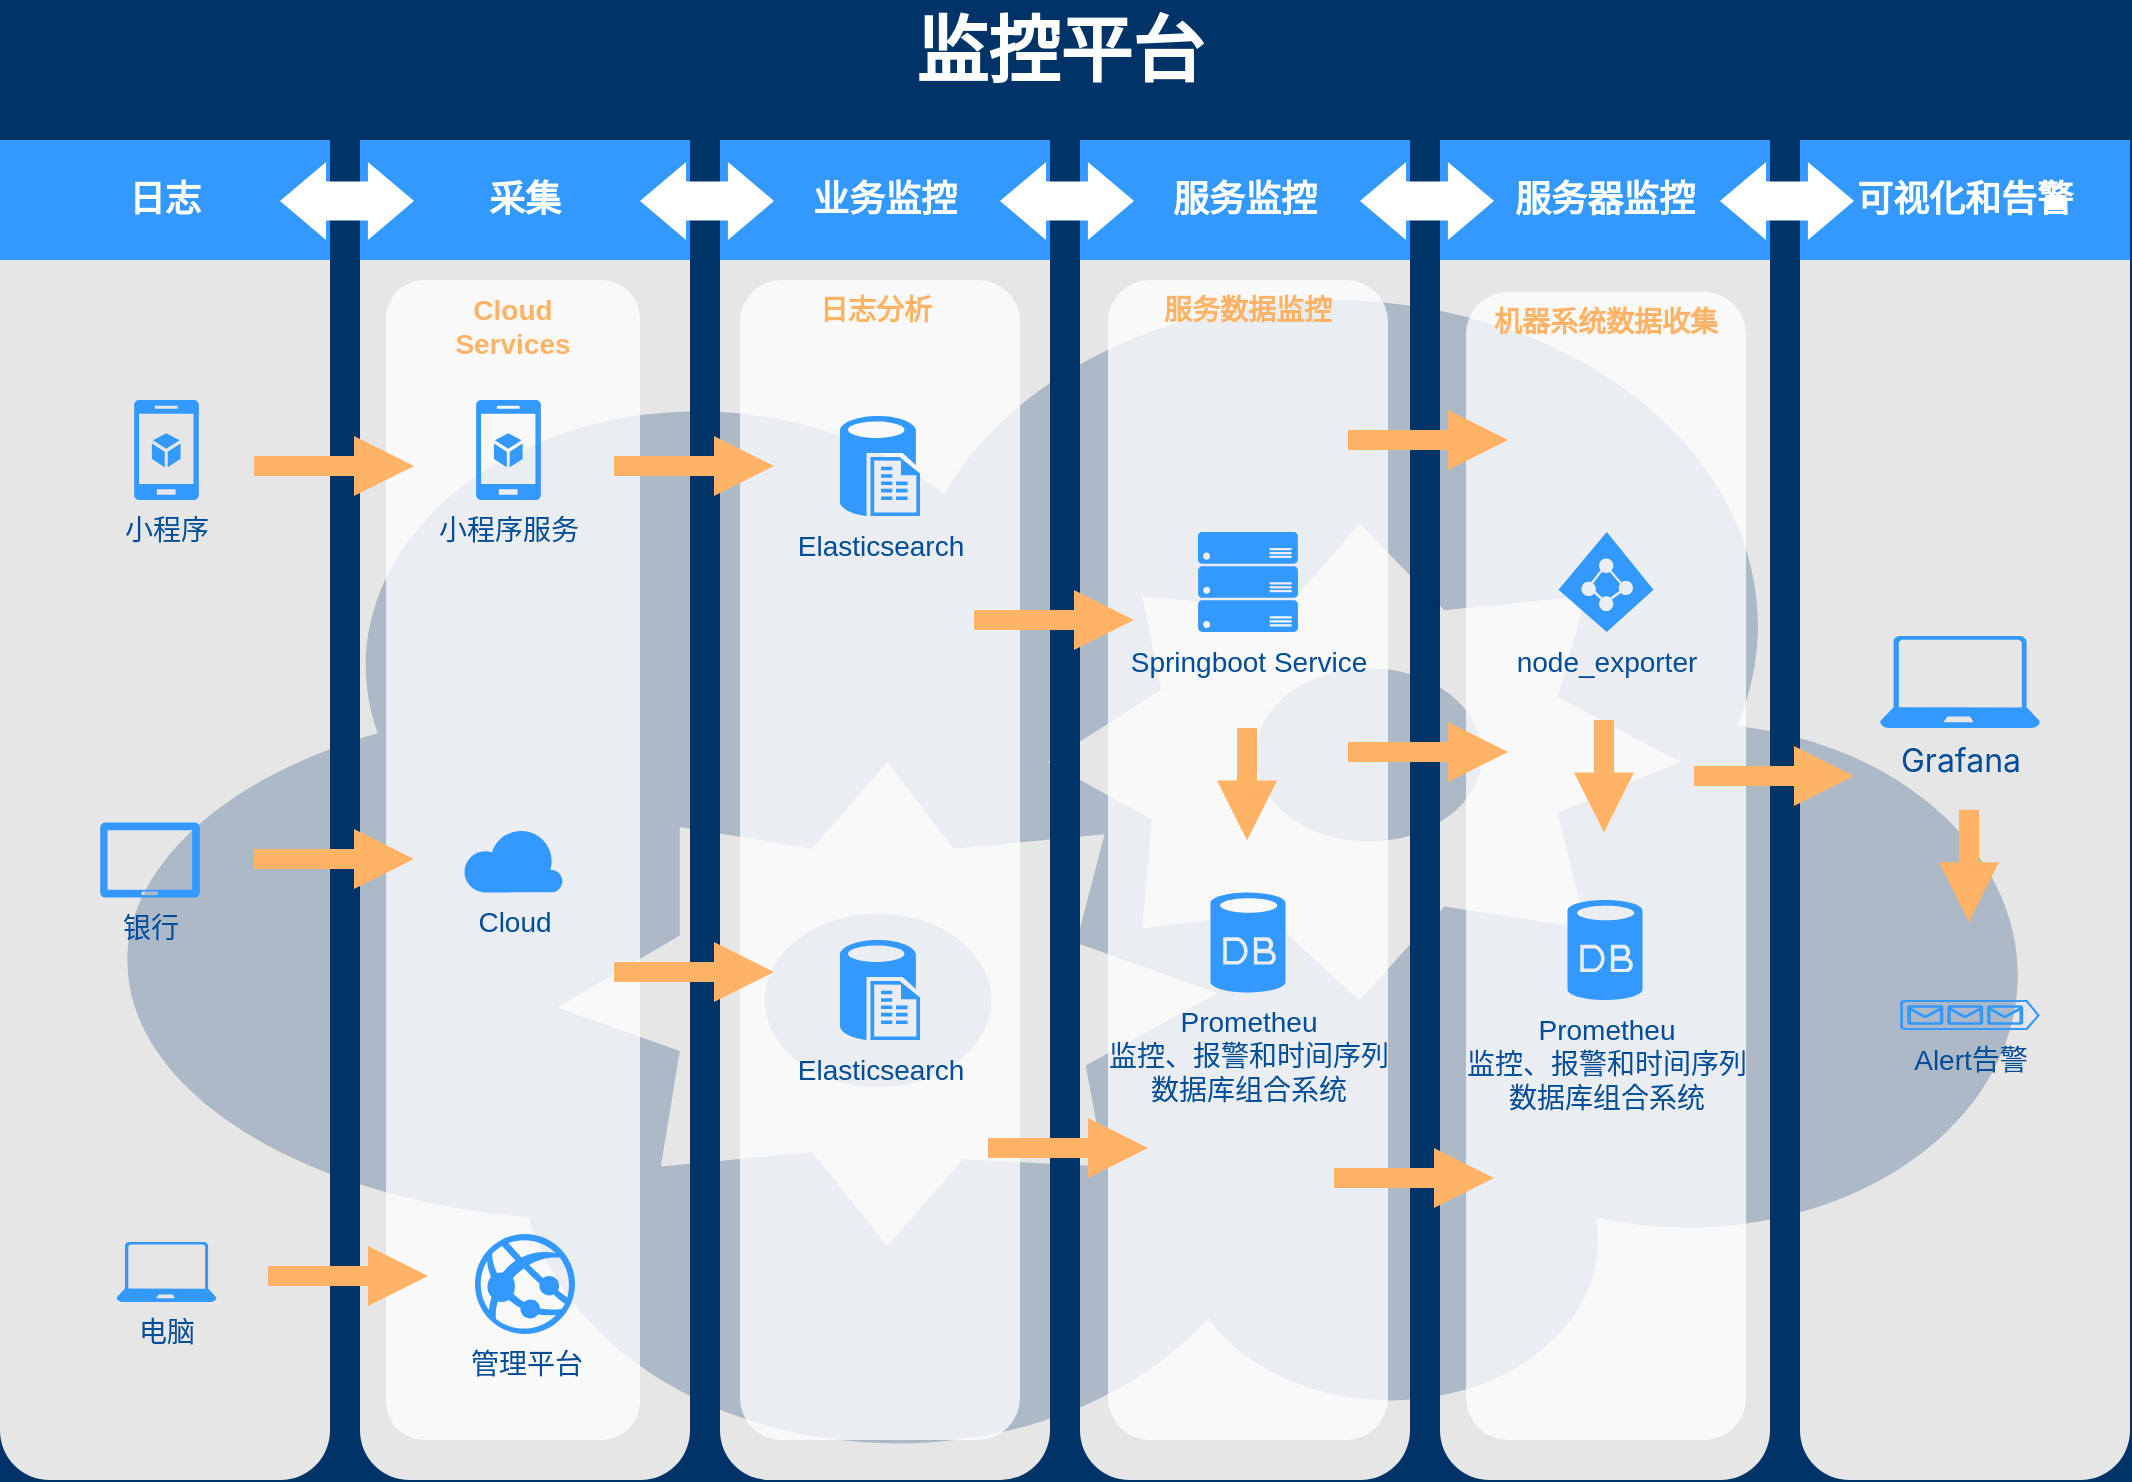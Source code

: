 <mxfile version="18.0.6" type="github">
  <diagram id="6a731a19-8d31-9384-78a2-239565b7b9f0" name="Page-1">
    <mxGraphModel dx="1662" dy="762" grid="1" gridSize="10" guides="1" tooltips="1" connect="1" arrows="1" fold="1" page="1" pageScale="1" pageWidth="1169" pageHeight="827" background="#003469" math="0" shadow="0">
      <root>
        <mxCell id="0" />
        <mxCell id="1" parent="0" />
        <mxCell id="2019" value="" style="rounded=1;whiteSpace=wrap;html=1;dashed=1;strokeColor=none;strokeWidth=2;fillColor=#E6E6E6;fontFamily=Verdana;fontSize=12;fontColor=#00BEF2" parent="1" vertex="1">
          <mxGeometry x="40" y="120" width="165" height="670" as="geometry" />
        </mxCell>
        <mxCell id="2021" value="" style="rounded=1;whiteSpace=wrap;html=1;dashed=1;strokeColor=none;strokeWidth=2;fillColor=#E6E6E6;fontFamily=Verdana;fontSize=12;fontColor=#00BEF2" parent="1" vertex="1">
          <mxGeometry x="400" y="120" width="165" height="670" as="geometry" />
        </mxCell>
        <mxCell id="2020" value="" style="rounded=1;whiteSpace=wrap;html=1;dashed=1;strokeColor=none;strokeWidth=2;fillColor=#E6E6E6;fontFamily=Verdana;fontSize=12;fontColor=#00BEF2" parent="1" vertex="1">
          <mxGeometry x="220" y="120" width="165" height="670" as="geometry" />
        </mxCell>
        <mxCell id="2022" value="" style="rounded=1;whiteSpace=wrap;html=1;dashed=1;strokeColor=none;strokeWidth=2;fillColor=#E6E6E6;fontFamily=Verdana;fontSize=12;fontColor=#00BEF2" parent="1" vertex="1">
          <mxGeometry x="580" y="120" width="165" height="670" as="geometry" />
        </mxCell>
        <mxCell id="2023" value="" style="rounded=1;whiteSpace=wrap;html=1;dashed=1;strokeColor=none;strokeWidth=2;fillColor=#E6E6E6;fontFamily=Verdana;fontSize=12;fontColor=#00BEF2" parent="1" vertex="1">
          <mxGeometry x="760" y="120" width="165" height="670" as="geometry" />
        </mxCell>
        <mxCell id="2024" value="" style="rounded=1;whiteSpace=wrap;html=1;dashed=1;strokeColor=none;strokeWidth=2;fillColor=#E6E6E6;fontFamily=Verdana;fontSize=12;fontColor=#00BEF2" parent="1" vertex="1">
          <mxGeometry x="940" y="120" width="165" height="670" as="geometry" />
        </mxCell>
        <mxCell id="2025" value="日志" style="whiteSpace=wrap;html=1;dashed=1;strokeColor=none;strokeWidth=2;fillColor=#3399FF;fontFamily=Helvetica;fontSize=18;fontColor=#FFFFFF;fontStyle=1" parent="1" vertex="1">
          <mxGeometry x="40" y="120" width="165" height="60" as="geometry" />
        </mxCell>
        <mxCell id="2026" value="采集" style="whiteSpace=wrap;html=1;dashed=1;strokeColor=none;strokeWidth=2;fillColor=#3399FF;fontFamily=Helvetica;fontSize=18;fontColor=#FFFFFF;fontStyle=1" parent="1" vertex="1">
          <mxGeometry x="220" y="120" width="165" height="60" as="geometry" />
        </mxCell>
        <mxCell id="2027" value="业务监控" style="whiteSpace=wrap;html=1;dashed=1;strokeColor=none;strokeWidth=2;fillColor=#3399FF;fontFamily=Helvetica;fontSize=18;fontColor=#FFFFFF;fontStyle=1" parent="1" vertex="1">
          <mxGeometry x="400" y="120" width="165" height="60" as="geometry" />
        </mxCell>
        <mxCell id="2028" value="服务监控" style="whiteSpace=wrap;html=1;dashed=1;strokeColor=none;strokeWidth=2;fillColor=#3399FF;fontFamily=Helvetica;fontSize=18;fontColor=#FFFFFF;fontStyle=1" parent="1" vertex="1">
          <mxGeometry x="580" y="120" width="165" height="60" as="geometry" />
        </mxCell>
        <mxCell id="2029" value="服务器监控" style="whiteSpace=wrap;html=1;dashed=1;strokeColor=none;strokeWidth=2;fillColor=#3399FF;fontFamily=Helvetica;fontSize=18;fontColor=#FFFFFF;fontStyle=1" parent="1" vertex="1">
          <mxGeometry x="760" y="120" width="165" height="60" as="geometry" />
        </mxCell>
        <mxCell id="2030" value="可视化和告警" style="whiteSpace=wrap;html=1;dashed=1;strokeColor=none;strokeWidth=2;fillColor=#3399FF;fontFamily=Helvetica;fontSize=18;fontColor=#FFFFFF;fontStyle=1" parent="1" vertex="1">
          <mxGeometry x="940" y="120" width="165" height="60" as="geometry" />
        </mxCell>
        <mxCell id="2031" value="" style="shape=mxgraph.arrows.two_way_arrow_horizontal;html=1;verticalLabelPosition=bottom;verticalAlign=top;strokeWidth=2;strokeColor=none;dashed=1;fillColor=#FFFFFF;fontFamily=Verdana;fontSize=12;fontColor=#00BEF2" parent="1" vertex="1">
          <mxGeometry x="180" y="131" width="67" height="39" as="geometry" />
        </mxCell>
        <mxCell id="2032" value="" style="shape=mxgraph.arrows.two_way_arrow_horizontal;html=1;verticalLabelPosition=bottom;verticalAlign=top;strokeWidth=2;strokeColor=none;dashed=1;fillColor=#FFFFFF;fontFamily=Verdana;fontSize=12;fontColor=#00BEF2" parent="1" vertex="1">
          <mxGeometry x="360" y="131" width="67" height="39" as="geometry" />
        </mxCell>
        <mxCell id="2033" value="" style="shape=mxgraph.arrows.two_way_arrow_horizontal;html=1;verticalLabelPosition=bottom;verticalAlign=top;strokeWidth=2;strokeColor=none;dashed=1;fillColor=#FFFFFF;fontFamily=Verdana;fontSize=12;fontColor=#00BEF2" parent="1" vertex="1">
          <mxGeometry x="540" y="131" width="67" height="39" as="geometry" />
        </mxCell>
        <mxCell id="2034" value="" style="shape=mxgraph.arrows.two_way_arrow_horizontal;html=1;verticalLabelPosition=bottom;verticalAlign=top;strokeWidth=2;strokeColor=none;dashed=1;fillColor=#FFFFFF;fontFamily=Verdana;fontSize=12;fontColor=#00BEF2" parent="1" vertex="1">
          <mxGeometry x="720" y="131" width="67" height="39" as="geometry" />
        </mxCell>
        <mxCell id="2035" value="" style="shape=mxgraph.arrows.two_way_arrow_horizontal;html=1;verticalLabelPosition=bottom;verticalAlign=top;strokeWidth=2;strokeColor=none;dashed=1;fillColor=#FFFFFF;fontFamily=Verdana;fontSize=12;fontColor=#00BEF2" parent="1" vertex="1">
          <mxGeometry x="900" y="131" width="67" height="39" as="geometry" />
        </mxCell>
        <mxCell id="2036" value="" style="verticalLabelPosition=bottom;html=1;verticalAlign=top;strokeColor=none;fillColor=#003366;shape=mxgraph.azure.cloud_service;dashed=1;fontFamily=Helvetica;fontSize=18;fontColor=#FFFFFF;opacity=25" parent="1" vertex="1">
          <mxGeometry x="90" y="180" width="970" height="600" as="geometry" />
        </mxCell>
        <mxCell id="2039" value="电脑" style="verticalLabelPosition=bottom;html=1;verticalAlign=top;strokeColor=none;fillColor=#3399FF;shape=mxgraph.azure.laptop;dashed=1;fontFamily=Helvetica;fontSize=14;fontColor=#004C99" parent="1" vertex="1">
          <mxGeometry x="98.25" y="671" width="50" height="30" as="geometry" />
        </mxCell>
        <mxCell id="2040" value="小程序" style="verticalLabelPosition=bottom;html=1;verticalAlign=top;strokeColor=none;fillColor=#3399FF;shape=mxgraph.azure.mobile_services;dashed=1;fontFamily=Helvetica;fontSize=14;fontColor=#004C99" parent="1" vertex="1">
          <mxGeometry x="107" y="250" width="32.5" height="50" as="geometry" />
        </mxCell>
        <mxCell id="2047" value="监控平台" style="text;html=1;strokeColor=none;fillColor=none;align=center;verticalAlign=middle;whiteSpace=wrap;overflow=hidden;dashed=1;fontSize=36;fontColor=#FFFFFF;fontFamily=Helvetica;fontStyle=1" parent="1" vertex="1">
          <mxGeometry x="40" y="50" width="1060" height="50" as="geometry" />
        </mxCell>
        <mxCell id="2048" value="日志分析&amp;nbsp;" style="rounded=1;whiteSpace=wrap;html=1;dashed=1;strokeColor=none;strokeWidth=2;fillColor=#FFFFFF;fontFamily=Helvetica;fontSize=14;fontColor=#FFB366;opacity=75;verticalAlign=top;fontStyle=1" parent="1" vertex="1">
          <mxGeometry x="410" y="190" width="140" height="580" as="geometry" />
        </mxCell>
        <mxCell id="2050" value="Elasticsearch" style="verticalLabelPosition=bottom;html=1;verticalAlign=top;strokeColor=none;fillColor=#3399FF;shape=mxgraph.azure.sql_reporting;dashed=1;fontSize=14;fontColor=#004C99" parent="1" vertex="1">
          <mxGeometry x="460" y="258" width="40" height="50" as="geometry" />
        </mxCell>
        <mxCell id="2055" value="服务数据监控" style="rounded=1;whiteSpace=wrap;html=1;dashed=1;strokeColor=none;strokeWidth=2;fillColor=#FFFFFF;fontFamily=Helvetica;fontSize=14;fontColor=#FFB366;opacity=75;verticalAlign=top;fontStyle=1" parent="1" vertex="1">
          <mxGeometry x="594" y="190" width="140" height="580" as="geometry" />
        </mxCell>
        <mxCell id="2056" value="Springboot&amp;nbsp;Service" style="verticalLabelPosition=bottom;html=1;verticalAlign=top;strokeColor=none;fillColor=#3399FF;shape=mxgraph.azure.server_rack;dashed=1;fontFamily=Helvetica;fontSize=14;fontColor=#004C99" parent="1" vertex="1">
          <mxGeometry x="639" y="316" width="50" height="50" as="geometry" />
        </mxCell>
        <mxCell id="2057" value="Prometheu&lt;br&gt;监控、报警和时间序列&lt;br&gt;数据库组合系统" style="verticalLabelPosition=bottom;html=1;verticalAlign=top;strokeColor=none;fillColor=#3399FF;shape=mxgraph.azure.database;dashed=1;fontFamily=Helvetica;fontSize=14;fontColor=#004C99" parent="1" vertex="1">
          <mxGeometry x="645.25" y="496.25" width="37.5" height="50" as="geometry" />
        </mxCell>
        <mxCell id="2059" value="机器系统数据收集" style="rounded=1;whiteSpace=wrap;html=1;dashed=1;strokeColor=none;strokeWidth=2;fillColor=#FFFFFF;fontFamily=Helvetica;fontSize=14;fontColor=#FFB366;opacity=75;verticalAlign=top;fontStyle=1" parent="1" vertex="1">
          <mxGeometry x="773" y="196" width="140" height="574" as="geometry" />
        </mxCell>
        <mxCell id="2060" value="node_exporter" style="verticalLabelPosition=bottom;html=1;verticalAlign=top;strokeColor=none;fillColor=#3399FF;shape=mxgraph.azure.azure_active_directory;dashed=1;fontFamily=Helvetica;fontSize=14;fontColor=#004C99" parent="1" vertex="1">
          <mxGeometry x="819.25" y="316" width="47.5" height="50" as="geometry" />
        </mxCell>
        <mxCell id="2068" value="Cloud&lt;div&gt;Services&lt;/div&gt;" style="rounded=1;whiteSpace=wrap;html=1;dashed=1;strokeColor=none;strokeWidth=2;fillColor=#FFFFFF;fontFamily=Helvetica;fontSize=14;fontColor=#FFB366;opacity=75;verticalAlign=top;fontStyle=1" parent="1" vertex="1">
          <mxGeometry x="233" y="190" width="127" height="580" as="geometry" />
        </mxCell>
        <mxCell id="2069" value="Cloud" style="verticalLabelPosition=bottom;html=1;verticalAlign=top;strokeColor=none;fillColor=#3399FF;shape=mxgraph.azure.cloud;dashed=1;fontSize=14;fontColor=#004C99" parent="1" vertex="1">
          <mxGeometry x="271.5" y="463.75" width="50" height="32.5" as="geometry" />
        </mxCell>
        <mxCell id="2071" value="&lt;div style=&quot;&quot; data-line-index=&quot;0&quot; data-zone-id=&quot;0&quot;&gt;&lt;span style=&quot;font-family: LarkHackSafariFont, LarkEmojiFont, LarkChineseQuote, -apple-system, BlinkMacSystemFont, &amp;quot;Helvetica Neue&amp;quot;, Arial, &amp;quot;Segoe UI&amp;quot;, &amp;quot;PingFang SC&amp;quot;, &amp;quot;Microsoft Yahei&amp;quot;, &amp;quot;Hiragino Sans GB&amp;quot;, sans-serif, &amp;quot;Apple Color Emoji&amp;quot;, &amp;quot;Segoe UI Emoji&amp;quot;, &amp;quot;Segoe UI Symbol&amp;quot;, &amp;quot;Noto Color Emoji&amp;quot;;&quot;&gt;&lt;span style=&quot;font-size: 16px;&quot;&gt;Grafana&lt;/span&gt;&lt;/span&gt;&lt;/div&gt;" style="verticalLabelPosition=bottom;html=1;verticalAlign=top;strokeColor=none;fillColor=#3399FF;shape=mxgraph.azure.laptop;dashed=1;fontFamily=Helvetica;fontSize=14;fontColor=#004C99" parent="1" vertex="1">
          <mxGeometry x="980" y="368" width="80" height="46" as="geometry" />
        </mxCell>
        <mxCell id="2075" value="" style="arrow;html=1;endArrow=block;endFill=1;strokeColor=none;strokeWidth=4;fontFamily=Helvetica;fontSize=36;fontColor=#FFB366;fillColor=#FFB366;" parent="1" edge="1">
          <mxGeometry width="100" height="100" relative="1" as="geometry">
            <mxPoint x="167" y="283" as="sourcePoint" />
            <mxPoint x="247" y="283" as="targetPoint" />
          </mxGeometry>
        </mxCell>
        <mxCell id="2076" value="" style="arrow;html=1;endArrow=block;endFill=1;strokeColor=none;strokeWidth=4;fontFamily=Helvetica;fontSize=36;fontColor=#FFB366;fillColor=#FFB366;opacity=100" parent="1" edge="1">
          <mxGeometry width="100" height="100" relative="1" as="geometry">
            <mxPoint x="347" y="283" as="sourcePoint" />
            <mxPoint x="427" y="283" as="targetPoint" />
          </mxGeometry>
        </mxCell>
        <mxCell id="2077" value="" style="arrow;html=1;endArrow=block;endFill=1;strokeColor=none;strokeWidth=4;fontFamily=Helvetica;fontSize=36;fontColor=#FFB366;fillColor=#FFB366;" parent="1" edge="1">
          <mxGeometry width="100" height="100" relative="1" as="geometry">
            <mxPoint x="527" y="360" as="sourcePoint" />
            <mxPoint x="607" y="360" as="targetPoint" />
          </mxGeometry>
        </mxCell>
        <mxCell id="2078" value="" style="arrow;html=1;endArrow=block;endFill=1;strokeColor=none;strokeWidth=4;fontFamily=Helvetica;fontSize=36;fontColor=#FFB366;fillColor=#FFB366;" parent="1" edge="1">
          <mxGeometry width="100" height="100" relative="1" as="geometry">
            <mxPoint x="714" y="426" as="sourcePoint" />
            <mxPoint x="794" y="426" as="targetPoint" />
          </mxGeometry>
        </mxCell>
        <mxCell id="2079" value="" style="arrow;html=1;endArrow=block;endFill=1;strokeColor=none;strokeWidth=4;fontFamily=Helvetica;fontSize=36;fontColor=#FFB366;fillColor=#FFB366;" parent="1" edge="1">
          <mxGeometry width="100" height="100" relative="1" as="geometry">
            <mxPoint x="714" y="270" as="sourcePoint" />
            <mxPoint x="794" y="270" as="targetPoint" />
          </mxGeometry>
        </mxCell>
        <mxCell id="2080" value="" style="arrow;html=1;endArrow=block;endFill=1;strokeColor=none;strokeWidth=4;fontFamily=Helvetica;fontSize=36;fontColor=#FFB366;fillColor=#FFB366;" parent="1" edge="1">
          <mxGeometry width="100" height="100" relative="1" as="geometry">
            <mxPoint x="887" y="438" as="sourcePoint" />
            <mxPoint x="967" y="438" as="targetPoint" />
          </mxGeometry>
        </mxCell>
        <mxCell id="2082" value="" style="arrow;html=1;endArrow=block;endFill=1;strokeColor=none;strokeWidth=4;fontFamily=Helvetica;fontSize=36;fontColor=#FFB366;fillColor=#FFB366;" parent="1" edge="1">
          <mxGeometry width="100" height="100" relative="1" as="geometry">
            <mxPoint x="707" y="639" as="sourcePoint" />
            <mxPoint x="787" y="639" as="targetPoint" />
          </mxGeometry>
        </mxCell>
        <mxCell id="2083" value="" style="arrow;html=1;endArrow=block;endFill=1;strokeColor=none;strokeWidth=4;fontFamily=Helvetica;fontSize=36;fontColor=#FFB366;fillColor=#FFB366;" parent="1" edge="1">
          <mxGeometry width="100" height="100" relative="1" as="geometry">
            <mxPoint x="534" y="624" as="sourcePoint" />
            <mxPoint x="614" y="624" as="targetPoint" />
          </mxGeometry>
        </mxCell>
        <mxCell id="2084" value="" style="arrow;html=1;endArrow=block;endFill=1;strokeColor=none;strokeWidth=4;fontFamily=Helvetica;fontSize=36;fontColor=#FFB366;fillColor=#FFB366;" parent="1" edge="1">
          <mxGeometry width="100" height="100" relative="1" as="geometry">
            <mxPoint x="347" y="536" as="sourcePoint" />
            <mxPoint x="427" y="536" as="targetPoint" />
          </mxGeometry>
        </mxCell>
        <mxCell id="2085" value="" style="arrow;html=1;endArrow=block;endFill=1;strokeColor=none;strokeWidth=4;fontFamily=Helvetica;fontSize=36;fontColor=#FFB366;fillColor=#FFB366;" parent="1" edge="1">
          <mxGeometry width="100" height="100" relative="1" as="geometry">
            <mxPoint x="174" y="688" as="sourcePoint" />
            <mxPoint x="254" y="688" as="targetPoint" />
          </mxGeometry>
        </mxCell>
        <mxCell id="IriL8OenBHwcqq03LTiV-2085" value="银行" style="verticalLabelPosition=bottom;html=1;verticalAlign=top;strokeColor=none;fillColor=#3399FF;shape=mxgraph.azure.tablet;dashed=1;fontFamily=Helvetica;fontSize=14;fontColor=#004C99" parent="1" vertex="1">
          <mxGeometry x="90" y="461.25" width="50" height="37.5" as="geometry" />
        </mxCell>
        <mxCell id="IriL8OenBHwcqq03LTiV-2086" value="" style="arrow;html=1;endArrow=block;endFill=1;strokeColor=none;strokeWidth=4;fontFamily=Helvetica;fontSize=36;fontColor=#FFB366;fillColor=#FFB366;" parent="1" edge="1">
          <mxGeometry width="100" height="100" relative="1" as="geometry">
            <mxPoint x="167" y="479.5" as="sourcePoint" />
            <mxPoint x="247" y="479.5" as="targetPoint" />
          </mxGeometry>
        </mxCell>
        <mxCell id="2045" value="管理平台" style="verticalLabelPosition=bottom;html=1;verticalAlign=top;strokeColor=none;fillColor=#3399FF;shape=mxgraph.azure.azure_website;dashed=1;fontSize=14;fontColor=#004C99" parent="1" vertex="1">
          <mxGeometry x="277.5" y="667" width="50" height="50" as="geometry" />
        </mxCell>
        <mxCell id="FMNqW0748c-E_Z4x1e1v-2085" style="edgeStyle=orthogonalEdgeStyle;rounded=0;orthogonalLoop=1;jettySize=auto;html=1;exitX=0.5;exitY=1;exitDx=0;exitDy=0;" parent="1" source="2068" target="2068" edge="1">
          <mxGeometry relative="1" as="geometry" />
        </mxCell>
        <mxCell id="2046" value="小程序服务" style="verticalLabelPosition=bottom;html=1;verticalAlign=top;strokeColor=none;fillColor=#3399FF;shape=mxgraph.azure.mobile_services;dashed=1;fontSize=14;fontColor=#004C99" parent="1" vertex="1">
          <mxGeometry x="278" y="250" width="32.5" height="50" as="geometry" />
        </mxCell>
        <mxCell id="bJE3q9P6C4oksHmxXQ_U-2087" value="Elasticsearch" style="verticalLabelPosition=bottom;html=1;verticalAlign=top;strokeColor=none;fillColor=#3399FF;shape=mxgraph.azure.sql_reporting;dashed=1;fontSize=14;fontColor=#004C99" vertex="1" parent="1">
          <mxGeometry x="460" y="520" width="40" height="50" as="geometry" />
        </mxCell>
        <mxCell id="bJE3q9P6C4oksHmxXQ_U-2088" value="" style="arrow;html=1;endArrow=block;endFill=1;strokeColor=none;strokeWidth=4;fontFamily=Helvetica;fontSize=36;fontColor=#FFB366;fillColor=#FFB366;" edge="1" parent="1">
          <mxGeometry width="100" height="100" relative="1" as="geometry">
            <mxPoint x="1024.5" y="454.88" as="sourcePoint" />
            <mxPoint x="1024.5" y="511.13" as="targetPoint" />
          </mxGeometry>
        </mxCell>
        <mxCell id="bJE3q9P6C4oksHmxXQ_U-2090" value="Alert告警" style="verticalLabelPosition=bottom;html=1;verticalAlign=top;strokeColor=none;fillColor=#3399FF;shape=mxgraph.azure.queue_generic;dashed=1;fontFamily=Helvetica;fontSize=14;fontColor=#004C99" vertex="1" parent="1">
          <mxGeometry x="990" y="550" width="70" height="15" as="geometry" />
        </mxCell>
        <mxCell id="bJE3q9P6C4oksHmxXQ_U-2091" value="" style="arrow;html=1;endArrow=block;endFill=1;strokeColor=none;strokeWidth=4;fontFamily=Helvetica;fontSize=36;fontColor=#FFB366;fillColor=#FFB366;" edge="1" parent="1">
          <mxGeometry width="100" height="100" relative="1" as="geometry">
            <mxPoint x="663.5" y="414" as="sourcePoint" />
            <mxPoint x="663.5" y="470.25" as="targetPoint" />
          </mxGeometry>
        </mxCell>
        <mxCell id="bJE3q9P6C4oksHmxXQ_U-2093" value="Prometheu&lt;br&gt;监控、报警和时间序列&lt;br&gt;数据库组合系统" style="verticalLabelPosition=bottom;html=1;verticalAlign=top;strokeColor=none;fillColor=#3399FF;shape=mxgraph.azure.database;dashed=1;fontFamily=Helvetica;fontSize=14;fontColor=#004C99" vertex="1" parent="1">
          <mxGeometry x="823.75" y="500" width="37.5" height="50" as="geometry" />
        </mxCell>
        <mxCell id="bJE3q9P6C4oksHmxXQ_U-2094" value="" style="arrow;html=1;endArrow=block;endFill=1;strokeColor=none;strokeWidth=4;fontFamily=Helvetica;fontSize=36;fontColor=#FFB366;fillColor=#FFB366;" edge="1" parent="1">
          <mxGeometry width="100" height="100" relative="1" as="geometry">
            <mxPoint x="842" y="410" as="sourcePoint" />
            <mxPoint x="842" y="466.25" as="targetPoint" />
          </mxGeometry>
        </mxCell>
      </root>
    </mxGraphModel>
  </diagram>
</mxfile>
